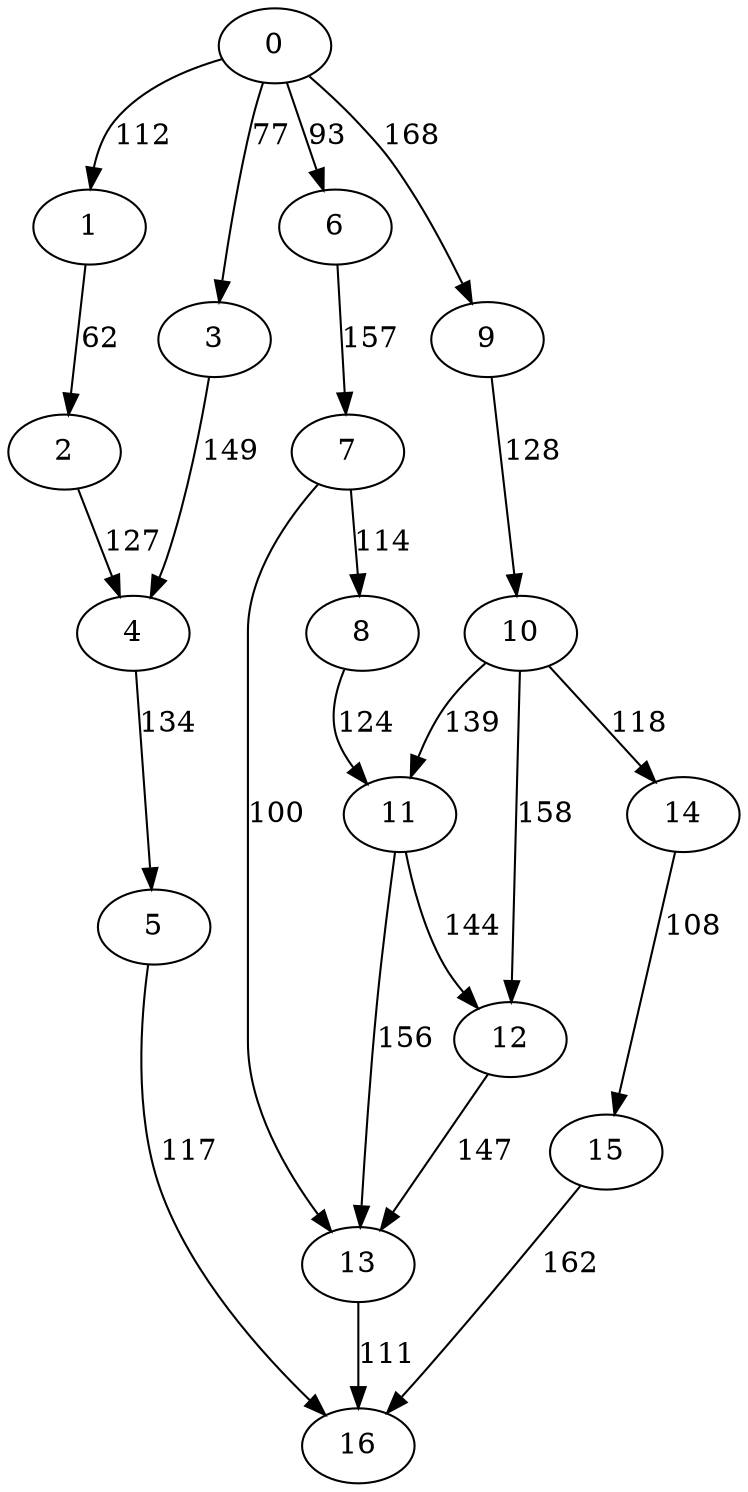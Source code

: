 digraph t20p4r7_7 {
0 -> 1 [ label = 112 ];
0 -> 3 [ label = 77 ];
0 -> 6 [ label = 93 ];
0 -> 9 [ label = 168 ];
1 -> 2 [ label = 62 ];
2 -> 4 [ label = 127 ];
3 -> 4 [ label = 149 ];
4 -> 5 [ label = 134 ];
5 -> 16 [ label = 117 ];
6 -> 7 [ label = 157 ];
7 -> 8 [ label = 114 ];
7 -> 13 [ label = 100 ];
8 -> 11 [ label = 124 ];
9 -> 10 [ label = 128 ];
10 -> 11 [ label = 139 ];
10 -> 12 [ label = 158 ];
10 -> 14 [ label = 118 ];
11 -> 12 [ label = 144 ];
11 -> 13 [ label = 156 ];
12 -> 13 [ label = 147 ];
13 -> 16 [ label = 111 ];
14 -> 15 [ label = 108 ];
15 -> 16 [ label = 162 ];
 }

